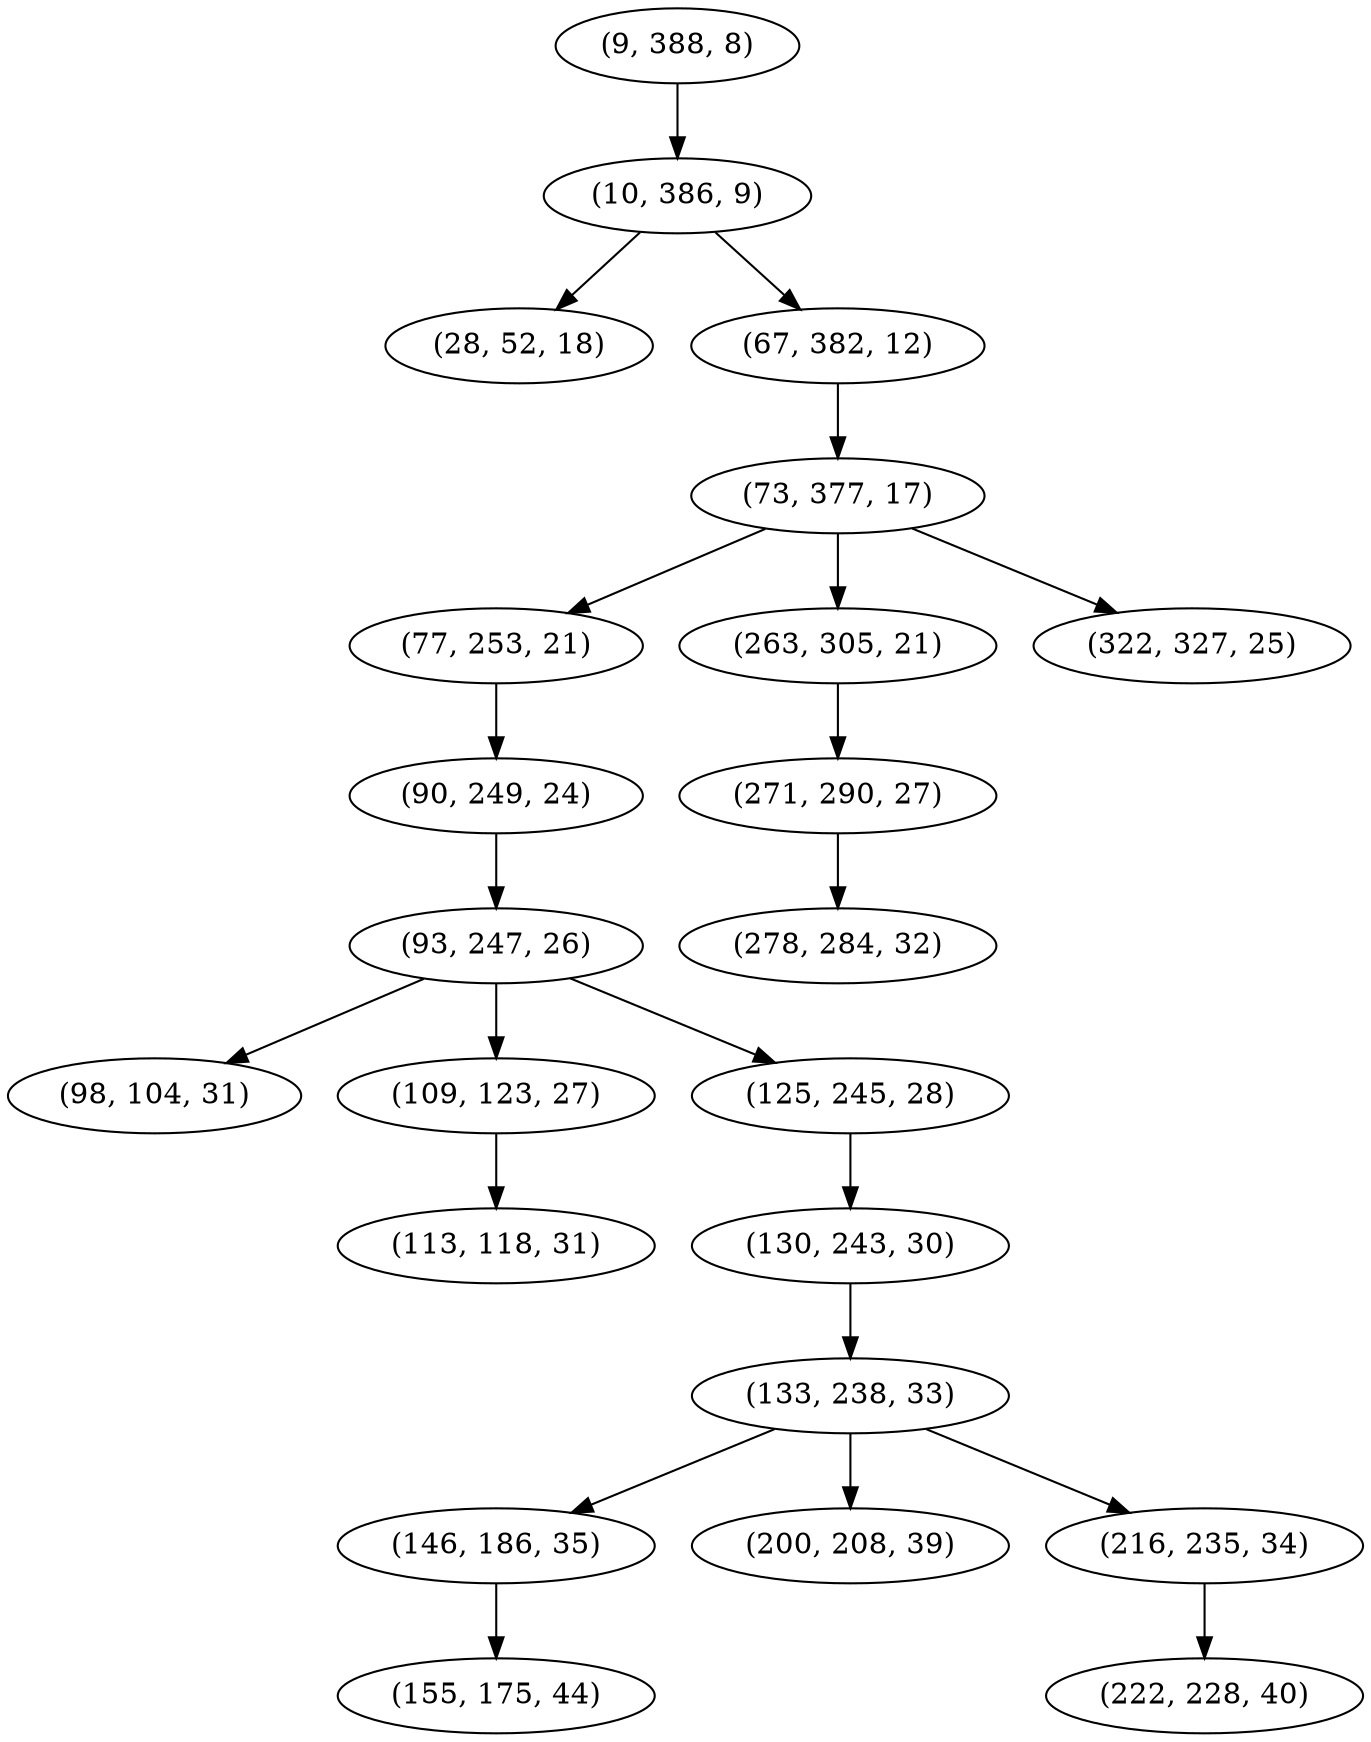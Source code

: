 digraph tree {
    "(9, 388, 8)";
    "(10, 386, 9)";
    "(28, 52, 18)";
    "(67, 382, 12)";
    "(73, 377, 17)";
    "(77, 253, 21)";
    "(90, 249, 24)";
    "(93, 247, 26)";
    "(98, 104, 31)";
    "(109, 123, 27)";
    "(113, 118, 31)";
    "(125, 245, 28)";
    "(130, 243, 30)";
    "(133, 238, 33)";
    "(146, 186, 35)";
    "(155, 175, 44)";
    "(200, 208, 39)";
    "(216, 235, 34)";
    "(222, 228, 40)";
    "(263, 305, 21)";
    "(271, 290, 27)";
    "(278, 284, 32)";
    "(322, 327, 25)";
    "(9, 388, 8)" -> "(10, 386, 9)";
    "(10, 386, 9)" -> "(28, 52, 18)";
    "(10, 386, 9)" -> "(67, 382, 12)";
    "(67, 382, 12)" -> "(73, 377, 17)";
    "(73, 377, 17)" -> "(77, 253, 21)";
    "(73, 377, 17)" -> "(263, 305, 21)";
    "(73, 377, 17)" -> "(322, 327, 25)";
    "(77, 253, 21)" -> "(90, 249, 24)";
    "(90, 249, 24)" -> "(93, 247, 26)";
    "(93, 247, 26)" -> "(98, 104, 31)";
    "(93, 247, 26)" -> "(109, 123, 27)";
    "(93, 247, 26)" -> "(125, 245, 28)";
    "(109, 123, 27)" -> "(113, 118, 31)";
    "(125, 245, 28)" -> "(130, 243, 30)";
    "(130, 243, 30)" -> "(133, 238, 33)";
    "(133, 238, 33)" -> "(146, 186, 35)";
    "(133, 238, 33)" -> "(200, 208, 39)";
    "(133, 238, 33)" -> "(216, 235, 34)";
    "(146, 186, 35)" -> "(155, 175, 44)";
    "(216, 235, 34)" -> "(222, 228, 40)";
    "(263, 305, 21)" -> "(271, 290, 27)";
    "(271, 290, 27)" -> "(278, 284, 32)";
}
